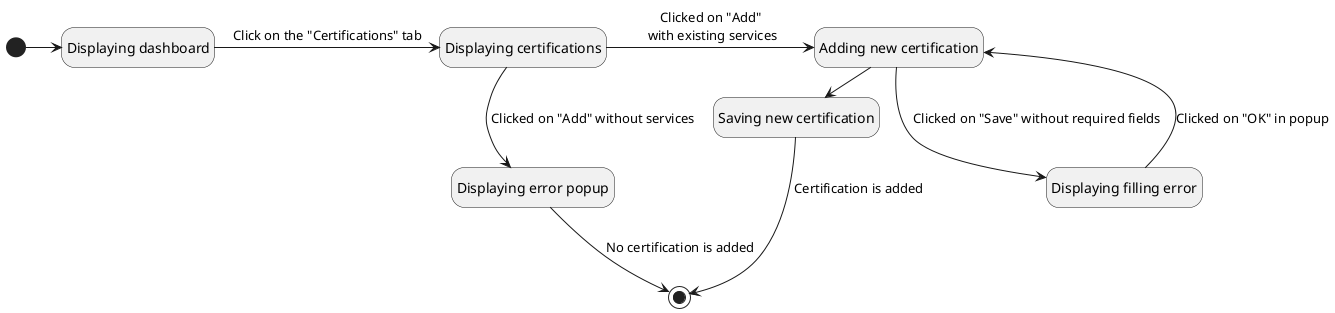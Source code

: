 @startuml
hide empty description
state "Displaying dashboard" as Dashboard
state "Displaying certifications" as Certifications
state "Adding new certification" as AddNewCertification
state "Saving new certification" as SavingNewCertification
state "Displaying error popup" as NoServices
state "Displaying filling error" as FillingError

[*] -r-> Dashboard
Dashboard -r-> Certifications : Click on the "Certifications" tab
Certifications -r-> AddNewCertification : Clicked on "Add"\n with existing services
Certifications -d-> NoServices : Clicked on "Add" without services
AddNewCertification -r-> SavingNewCertification : Clicked on "Save" with filled form
AddNewCertification -d-> FillingError : Clicked on "Save" without required fields
FillingError -r-> AddNewCertification : Clicked on "OK" in popup
NoServices -d-> [*]: No certification is added
SavingNewCertification -d-> [*]: Certification is added
@enduml